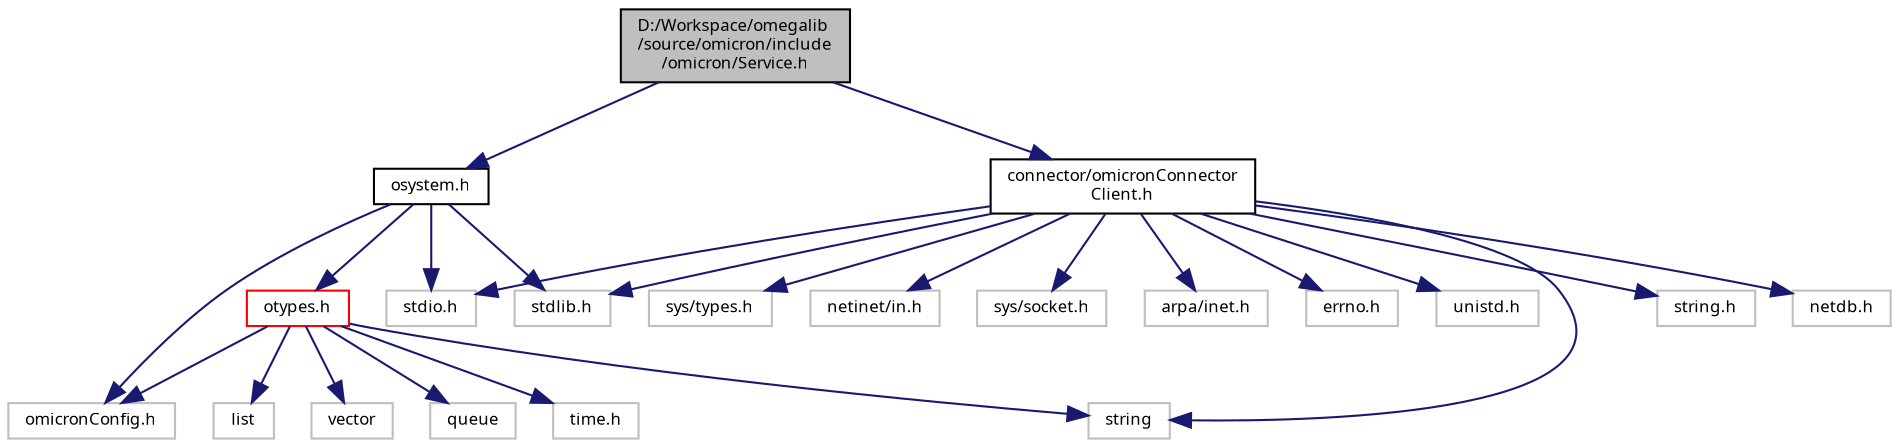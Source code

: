 digraph "D:/Workspace/omegalib/source/omicron/include/omicron/Service.h"
{
  bgcolor="transparent";
  edge [fontname="FreeSans.ttf",fontsize="8",labelfontname="FreeSans.ttf",labelfontsize="8"];
  node [fontname="FreeSans.ttf",fontsize="8",shape=record];
  Node1 [label="D:/Workspace/omegalib\l/source/omicron/include\l/omicron/Service.h",height=0.2,width=0.4,color="black", fillcolor="grey75", style="filled" fontcolor="black"];
  Node1 -> Node2 [color="midnightblue",fontsize="8",style="solid",fontname="FreeSans.ttf"];
  Node2 [label="osystem.h",height=0.2,width=0.4,color="black",URL="$omicron_2include_2omicron_2osystem_8h.html"];
  Node2 -> Node3 [color="midnightblue",fontsize="8",style="solid",fontname="FreeSans.ttf"];
  Node3 [label="omicronConfig.h",height=0.2,width=0.4,color="grey75"];
  Node2 -> Node4 [color="midnightblue",fontsize="8",style="solid",fontname="FreeSans.ttf"];
  Node4 [label="stdio.h",height=0.2,width=0.4,color="grey75"];
  Node2 -> Node5 [color="midnightblue",fontsize="8",style="solid",fontname="FreeSans.ttf"];
  Node5 [label="stdlib.h",height=0.2,width=0.4,color="grey75"];
  Node2 -> Node6 [color="midnightblue",fontsize="8",style="solid",fontname="FreeSans.ttf"];
  Node6 [label="otypes.h",height=0.2,width=0.4,color="red",URL="$omicron_2include_2omicron_2otypes_8h.html"];
  Node6 -> Node3 [color="midnightblue",fontsize="8",style="solid",fontname="FreeSans.ttf"];
  Node6 -> Node7 [color="midnightblue",fontsize="8",style="solid",fontname="FreeSans.ttf"];
  Node7 [label="string",height=0.2,width=0.4,color="grey75"];
  Node6 -> Node8 [color="midnightblue",fontsize="8",style="solid",fontname="FreeSans.ttf"];
  Node8 [label="list",height=0.2,width=0.4,color="grey75"];
  Node6 -> Node9 [color="midnightblue",fontsize="8",style="solid",fontname="FreeSans.ttf"];
  Node9 [label="vector",height=0.2,width=0.4,color="grey75"];
  Node6 -> Node10 [color="midnightblue",fontsize="8",style="solid",fontname="FreeSans.ttf"];
  Node10 [label="queue",height=0.2,width=0.4,color="grey75"];
  Node6 -> Node11 [color="midnightblue",fontsize="8",style="solid",fontname="FreeSans.ttf"];
  Node11 [label="time.h",height=0.2,width=0.4,color="grey75"];
  Node1 -> Node12 [color="midnightblue",fontsize="8",style="solid",fontname="FreeSans.ttf"];
  Node12 [label="connector/omicronConnector\lClient.h",height=0.2,width=0.4,color="black",URL="$omicron_connector_client_8h.html"];
  Node12 -> Node4 [color="midnightblue",fontsize="8",style="solid",fontname="FreeSans.ttf"];
  Node12 -> Node5 [color="midnightblue",fontsize="8",style="solid",fontname="FreeSans.ttf"];
  Node12 -> Node13 [color="midnightblue",fontsize="8",style="solid",fontname="FreeSans.ttf"];
  Node13 [label="string.h",height=0.2,width=0.4,color="grey75"];
  Node12 -> Node14 [color="midnightblue",fontsize="8",style="solid",fontname="FreeSans.ttf"];
  Node14 [label="netdb.h",height=0.2,width=0.4,color="grey75"];
  Node12 -> Node15 [color="midnightblue",fontsize="8",style="solid",fontname="FreeSans.ttf"];
  Node15 [label="sys/types.h",height=0.2,width=0.4,color="grey75"];
  Node12 -> Node16 [color="midnightblue",fontsize="8",style="solid",fontname="FreeSans.ttf"];
  Node16 [label="netinet/in.h",height=0.2,width=0.4,color="grey75"];
  Node12 -> Node17 [color="midnightblue",fontsize="8",style="solid",fontname="FreeSans.ttf"];
  Node17 [label="sys/socket.h",height=0.2,width=0.4,color="grey75"];
  Node12 -> Node18 [color="midnightblue",fontsize="8",style="solid",fontname="FreeSans.ttf"];
  Node18 [label="arpa/inet.h",height=0.2,width=0.4,color="grey75"];
  Node12 -> Node19 [color="midnightblue",fontsize="8",style="solid",fontname="FreeSans.ttf"];
  Node19 [label="errno.h",height=0.2,width=0.4,color="grey75"];
  Node12 -> Node20 [color="midnightblue",fontsize="8",style="solid",fontname="FreeSans.ttf"];
  Node20 [label="unistd.h",height=0.2,width=0.4,color="grey75"];
  Node12 -> Node7 [color="midnightblue",fontsize="8",style="solid",fontname="FreeSans.ttf"];
}
